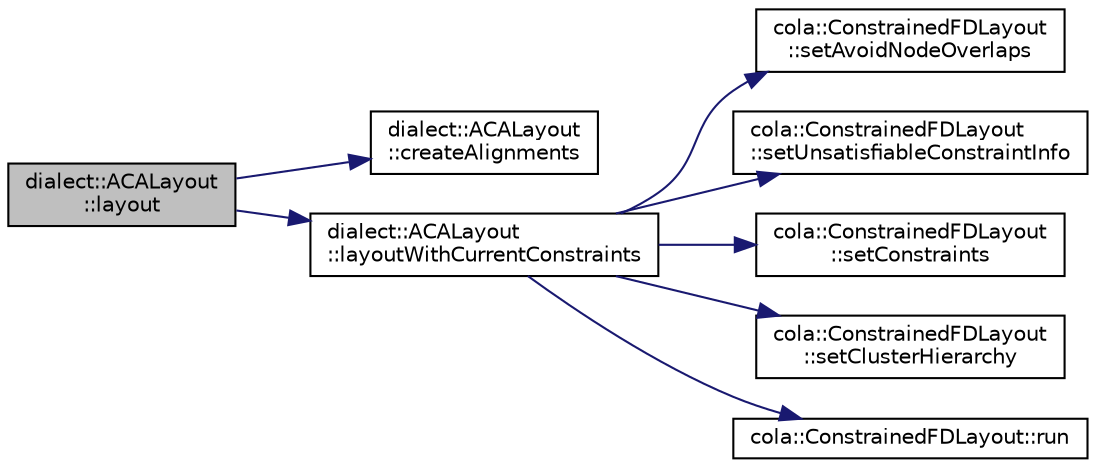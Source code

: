 digraph "dialect::ACALayout::layout"
{
  edge [fontname="Helvetica",fontsize="10",labelfontname="Helvetica",labelfontsize="10"];
  node [fontname="Helvetica",fontsize="10",shape=record];
  rankdir="LR";
  Node30 [label="dialect::ACALayout\l::layout",height=0.2,width=0.4,color="black", fillcolor="grey75", style="filled", fontcolor="black"];
  Node30 -> Node31 [color="midnightblue",fontsize="10",style="solid",fontname="Helvetica"];
  Node31 [label="dialect::ACALayout\l::createAlignments",height=0.2,width=0.4,color="black", fillcolor="white", style="filled",URL="$classdialect_1_1ACALayout.html#a0fc4364e821983142e55e978e33e29a2",tooltip="Creates alignments. "];
  Node30 -> Node32 [color="midnightblue",fontsize="10",style="solid",fontname="Helvetica"];
  Node32 [label="dialect::ACALayout\l::layoutWithCurrentConstraints",height=0.2,width=0.4,color="black", fillcolor="white", style="filled",URL="$classdialect_1_1ACALayout.html#a29bf5a09101160fdd89d14b823f32534",tooltip="Run layout with current constraints, and with or without overlap prevention, as per the current setti..."];
  Node32 -> Node33 [color="midnightblue",fontsize="10",style="solid",fontname="Helvetica"];
  Node33 [label="cola::ConstrainedFDLayout\l::setAvoidNodeOverlaps",height=0.2,width=0.4,color="black", fillcolor="white", style="filled",URL="$classcola_1_1ConstrainedFDLayout.html#a9d88ae147adc1fb6631ba4dae5916042",tooltip="Specifies whether non-overlap constraints should be automatically generated between all nodes..."];
  Node32 -> Node34 [color="midnightblue",fontsize="10",style="solid",fontname="Helvetica"];
  Node34 [label="cola::ConstrainedFDLayout\l::setUnsatisfiableConstraintInfo",height=0.2,width=0.4,color="black", fillcolor="white", style="filled",URL="$classcola_1_1ConstrainedFDLayout.html#a594a0df207c598378e4b60edf8c642bb",tooltip="Register to receive information about unsatisfiable constraints. "];
  Node32 -> Node35 [color="midnightblue",fontsize="10",style="solid",fontname="Helvetica"];
  Node35 [label="cola::ConstrainedFDLayout\l::setConstraints",height=0.2,width=0.4,color="black", fillcolor="white", style="filled",URL="$classcola_1_1ConstrainedFDLayout.html#a394179b3591f1e708f73ffea85d633b1",tooltip="Specify a set of compound constraints to apply to the layout. "];
  Node32 -> Node36 [color="midnightblue",fontsize="10",style="solid",fontname="Helvetica"];
  Node36 [label="cola::ConstrainedFDLayout\l::setClusterHierarchy",height=0.2,width=0.4,color="black", fillcolor="white", style="filled",URL="$classcola_1_1ConstrainedFDLayout.html#af1e978ca8225a571cfb8c991e92f0abe",tooltip="Specifies an optional hierarchy for clustering nodes. "];
  Node32 -> Node37 [color="midnightblue",fontsize="10",style="solid",fontname="Helvetica"];
  Node37 [label="cola::ConstrainedFDLayout::run",height=0.2,width=0.4,color="black", fillcolor="white", style="filled",URL="$classcola_1_1ConstrainedFDLayout.html#a06eb591211419e216415a88477f7ab85",tooltip="Implements the main layout loop, taking descent steps until stress is no-longer significantly reduced..."];
}
